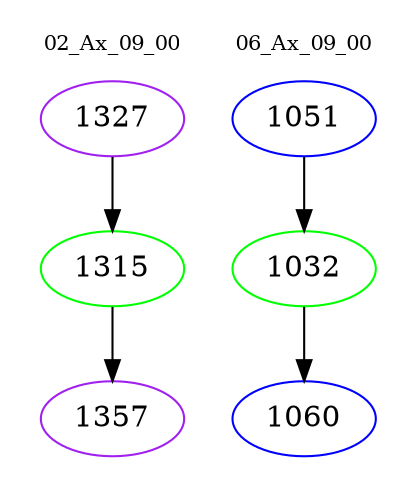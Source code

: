digraph{
subgraph cluster_0 {
color = white
label = "02_Ax_09_00";
fontsize=10;
T0_1327 [label="1327", color="purple"]
T0_1327 -> T0_1315 [color="black"]
T0_1315 [label="1315", color="green"]
T0_1315 -> T0_1357 [color="black"]
T0_1357 [label="1357", color="purple"]
}
subgraph cluster_1 {
color = white
label = "06_Ax_09_00";
fontsize=10;
T1_1051 [label="1051", color="blue"]
T1_1051 -> T1_1032 [color="black"]
T1_1032 [label="1032", color="green"]
T1_1032 -> T1_1060 [color="black"]
T1_1060 [label="1060", color="blue"]
}
}

